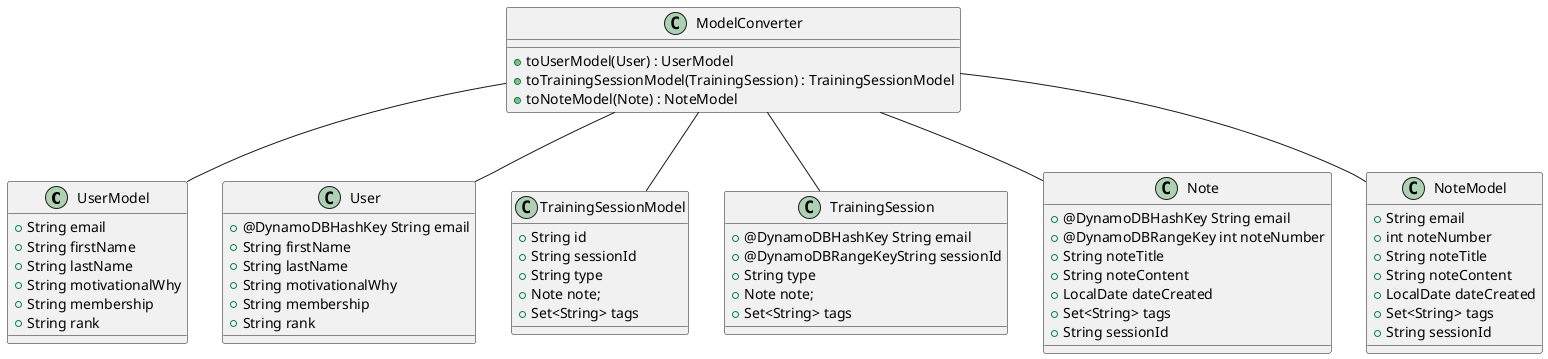 @startuml
'https://plantuml.com/class-diagram

class UserModel {
+ String email
+ String firstName
+ String lastName
+ String motivationalWhy
+ String membership
+ String rank

}

class User{
+ @DynamoDBHashKey String email
+ String firstName
+ String lastName
+ String motivationalWhy
+ String membership
+ String rank
}

class TrainingSessionModel {
	+String id
	+String sessionId
	+String type
	+Note note;
	+Set<String> tags
}

class TrainingSession{
	+@DynamoDBHashKey String email
	+@DynamoDBRangeKeyString sessionId
	+String type
	+Note note;
	+Set<String> tags
}

ModelConverter -- User
ModelConverter -- UserModel

ModelConverter -- TrainingSession
ModelConverter -- TrainingSessionModel

ModelConverter -- Note
ModelConverter -- NoteModel


class ModelConverter {
    + toUserModel(User) : UserModel
    + toTrainingSessionModel(TrainingSession) : TrainingSessionModel
    + toNoteModel(Note) : NoteModel
}

class NoteModel {
	+String email
	+int noteNumber
	+String noteTitle
	+String noteContent
	+LocalDate dateCreated
	+Set<String> tags
	+String sessionId

}

class Note {
	+ @DynamoDBHashKey String email
	+ @DynamoDBRangeKey int noteNumber
	+String noteTitle
	+String noteContent
	+LocalDate dateCreated
	+Set<String> tags
	+String sessionId
}



newpage


class UserDao {
-DynamoDBMapper mapper
+getUser(String): User
+saveUser(User): User
+getManyUsers(String): List<User>
}
class TrainingSessionDao{
-DynamoDBMapper mapper
+getSession(String, int): TrainingSession
+saveSession(TrainingSession): TrainingSession
+getManySessions(String, String): List<TrainingSession>
}
class NoteDao{
-DynamoDBMapper mapper
+getNote(String, int): Note
+saveNote(Note) : Note
+getManyNotes(String): List<Note>
}


class LambdaActivityRunner{
+ handleRequest(AuthenticatedLambdaRequest<T> ): LambdaResponse
}

class GetTrainingSessionRequest {
-String id
-String sessionId
}

class GetTrainingSessionResponse {
- TrainingSessionModel sessionModel
}

class GetTrainingSessionActivity {
-TrainingSessionDao trainingDao
-Logger logger
+ handleRequest(GetTrainingSessionRequest): GetTrainingSessionResponse
}

class GetTrainingSessionLambda<? extends LambdaActivityRunner> {
+handleRequest(AuthenticatedLambdaRequest<GetTrainingSessionRequest>): LambdaResponse
}
GetTrainingSessionActivity *-- TrainingSessionDao
GetTrainingSessionActivity -- GetTrainingSessionResponse
GetTrainingSessionActivity -- GetTrainingSessionRequest
GetTrainingSessionLambda .. GetTrainingSessionActivity
GetTrainingSessionLambda --|> LambdaActivityRunner

newpage

class ViewManyTrainingSessionsRequest{
-String id
}
class ViewManyTrainingSessionsResponse{
-List<TrainingSessionModel> sessionModels
}
class ViewManyTrainingSessionsActivity{
-TrainingSessionDao trainingDao
-Logger logger
+ handleRequest(ViewManyTrainingSessionsRequest): ViewManyTrainingSessionsResponse
}
class ViewManyTrainingSessionsLambda<? extends LambdaActivityRunner> {
+handleRequest(AuthenticatedLambdaRequest<ViewManyTrainingSessionsRequest>): LambdaResponse
}

class CreateTrainingSessionRequest{
	-String id
	-sessionId
	-String type
	-Note note;
	-Set<String> tags
}
class CreateTrainingSessionResponse{
-TrainingSessionModel: sessionModel
+getTrainingSession(): TrainingSessionModel

}
class CreateTrainingSessionActivity{
-TrainingSessionDao trainingDao
-NoteDao noteDao
-Logger logger
+ handleRequest(CreateTrainingSessionRequest): CreateTrainingSessionResponse
}
class CreateTrainingSessionLambda<? extends LambdaActivityRunner> {
+handleRequest(AuthenticatedLambdaRequest<CreateTrainingSessionRequest>): LambdaResponse
}

class UpdateTrainingSessionRequest{
	-String id
	-sessionId
	-String type
	-Note note;
	-Set<String> tags
}

class UpdateTrainingSessionResponse{
    -TrainingSessionModel: sessionModel
    +getTrainingSession(): TrainingSessionModel
}

class UpdateTrainingSessionActivity{
    -TrainingSessionDao trainingDao
    -NoteDao noteDao
    -Logger logger
    + handleRequest(CreateTrainingSessionRequest): CreateTrainingSessionResponse
}

class UpdateTrainingSessionLambda<? extends LambdaActivityRunner> {
    +handleRequest(AuthenticatedLambdaRequest<UpdateTrainingSessionRequest>): LambdaResponse
}

class DeleteTrainingSessionRequest{
    -String id
    -String sessionId
}

class DeleteTrainingSessionResponse{
    -TrainingSessionModel sessionModel
}

class DeleteTrainingSessionActivity{
    -TrainingSessionDao trainingDao
    -Logger logger
    + handleRequest(DeleteTrainingSessionRequest): DeleteTrainingSessionResponse
}

class DeleteTrainingSessionLambda<? extends LambdaActivityRunner> {
    +handleRequest(AuthenticatedLambdaRequest<DeleteTrainingSessionRequest>): LambdaResponse
}

UpdateTrainingSessionActivity *-- TrainingSessionDao
UpdateTrainingSessionActivity *-- NotesDao
UpdateTrainingSessionLambda --|> LambdaActivityRunner
CreateTrainingSessionActivity *-- TrainingSessionDao
CreateTrainingSessionLambda --|> LambdaActivityRunner
DeleteTrainingSessionActivity *-- TrainingSessionDao
DeleteTrainingSessionLambda --|> LambdaActivityRunner
ViewManyTrainingSessionsActivity *-- TrainingSessionDao
ViewManyTrainingSessionsLambda --|> LambdaActivityRunner

UpdateTrainingSessionActivity -- UpdateTrainingSessionRequest
UpdateTrainingSessionActivity -- UpdateTrainingSessionResponse
CreateTrainingSessionActivity -- CreateTrainingSessionRequest
CreateTrainingSessionActivity -- CreateTrainingSessionResponse
DeleteTrainingSessionActivity -- DeleteTrainingSessionRequest
DeleteTrainingSessionActivity -- DeleteTrainingSessionResponse
ViewManyTrainingSessionsActivity -- ViewManyTrainingSessionsRequest
ViewManyTrainingSessionsActivity -- ViewManyTrainingSessionsResponse


class DaoModule
interface ServiceComponent

newpage

class NoTrainingSessionFoundException
class NoPermissionException



@enduml